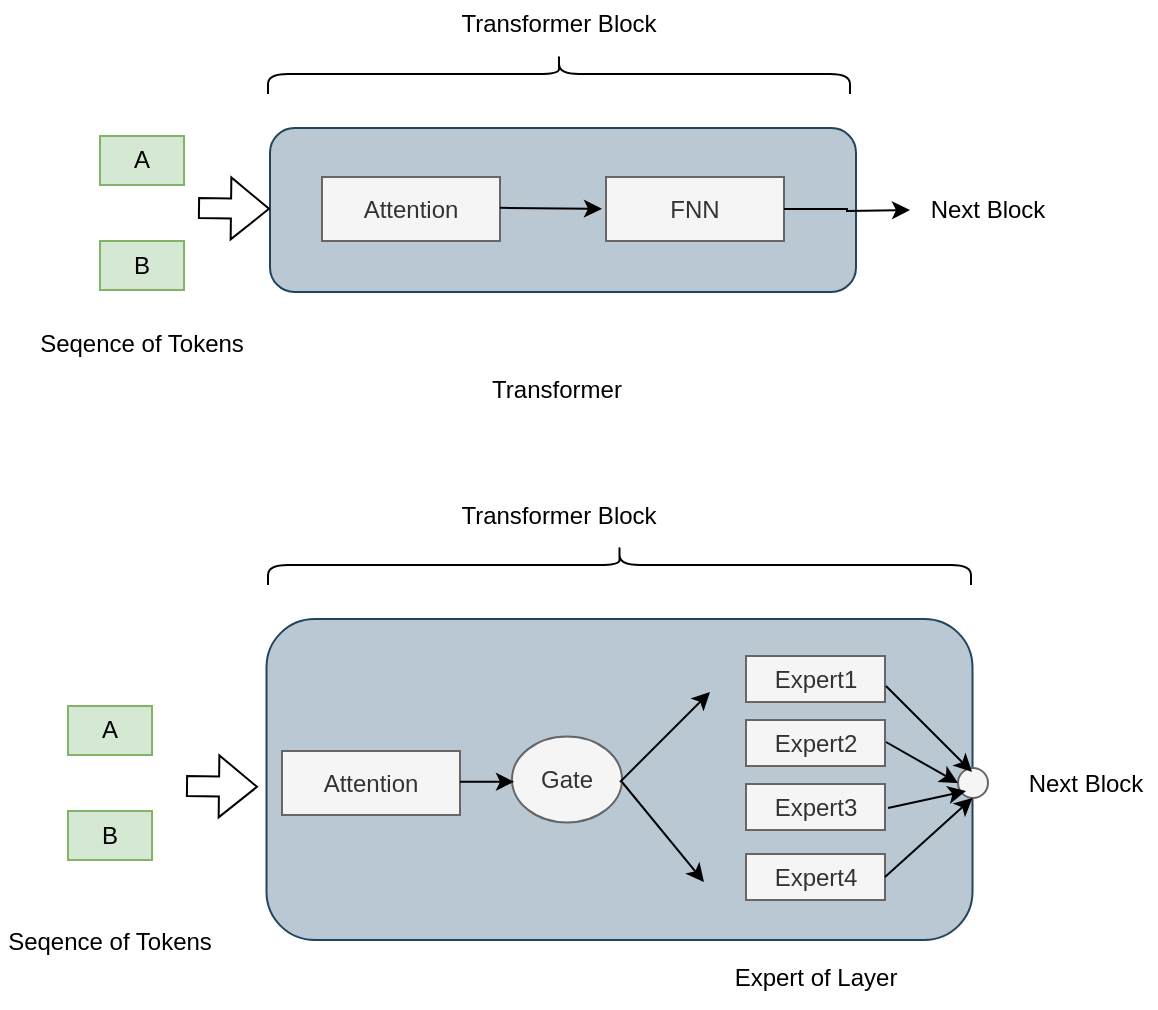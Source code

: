<mxfile version="21.7.0" type="github">
  <diagram name="第 1 页" id="X71dtdaDnyFSEQu-oeWF">
    <mxGraphModel dx="934" dy="554" grid="0" gridSize="10" guides="1" tooltips="1" connect="1" arrows="1" fold="1" page="1" pageScale="1" pageWidth="827" pageHeight="1169" math="0" shadow="0">
      <root>
        <mxCell id="0" />
        <mxCell id="1" parent="0" />
        <mxCell id="3g09cWAGolR1FiKy-nuo-8" value="" style="rounded=1;whiteSpace=wrap;html=1;fillColor=#bac8d3;strokeColor=#23445d;" vertex="1" parent="1">
          <mxGeometry x="226" y="187" width="293" height="82" as="geometry" />
        </mxCell>
        <mxCell id="3g09cWAGolR1FiKy-nuo-2" value="Attention" style="rounded=0;whiteSpace=wrap;html=1;fillColor=#f5f5f5;strokeColor=#666666;fontColor=#333333;" vertex="1" parent="1">
          <mxGeometry x="252" y="211.5" width="89" height="32" as="geometry" />
        </mxCell>
        <mxCell id="3g09cWAGolR1FiKy-nuo-5" value="" style="endArrow=classic;html=1;rounded=0;exitX=1;exitY=0.5;exitDx=0;exitDy=0;" edge="1" parent="1">
          <mxGeometry width="50" height="50" relative="1" as="geometry">
            <mxPoint x="341" y="226.91" as="sourcePoint" />
            <mxPoint x="392" y="227.41" as="targetPoint" />
          </mxGeometry>
        </mxCell>
        <mxCell id="3g09cWAGolR1FiKy-nuo-7" value="FNN" style="rounded=0;whiteSpace=wrap;html=1;fillColor=#f5f5f5;fontColor=#333333;strokeColor=#666666;" vertex="1" parent="1">
          <mxGeometry x="394" y="211.5" width="89" height="32" as="geometry" />
        </mxCell>
        <mxCell id="3g09cWAGolR1FiKy-nuo-9" value="A" style="rounded=0;whiteSpace=wrap;html=1;fillColor=#d5e8d4;strokeColor=#82b366;" vertex="1" parent="1">
          <mxGeometry x="141" y="191" width="42" height="24.5" as="geometry" />
        </mxCell>
        <mxCell id="3g09cWAGolR1FiKy-nuo-12" value="B" style="rounded=0;whiteSpace=wrap;html=1;fillColor=#d5e8d4;strokeColor=#82b366;" vertex="1" parent="1">
          <mxGeometry x="141" y="243.5" width="42" height="24.5" as="geometry" />
        </mxCell>
        <mxCell id="3g09cWAGolR1FiKy-nuo-13" value="" style="shape=flexArrow;endArrow=classic;html=1;rounded=0;" edge="1" parent="1">
          <mxGeometry width="50" height="50" relative="1" as="geometry">
            <mxPoint x="190" y="227" as="sourcePoint" />
            <mxPoint x="226" y="227.41" as="targetPoint" />
          </mxGeometry>
        </mxCell>
        <mxCell id="3g09cWAGolR1FiKy-nuo-16" value="Next Block" style="text;html=1;strokeColor=none;fillColor=none;align=center;verticalAlign=middle;whiteSpace=wrap;rounded=0;" vertex="1" parent="1">
          <mxGeometry x="550" y="216.75" width="70" height="22.5" as="geometry" />
        </mxCell>
        <mxCell id="3g09cWAGolR1FiKy-nuo-17" value="" style="edgeStyle=orthogonalEdgeStyle;rounded=0;orthogonalLoop=1;jettySize=auto;html=1;exitX=1;exitY=0.5;exitDx=0;exitDy=0;" edge="1" parent="1" source="3g09cWAGolR1FiKy-nuo-7">
          <mxGeometry relative="1" as="geometry">
            <mxPoint x="546" y="228" as="targetPoint" />
          </mxGeometry>
        </mxCell>
        <mxCell id="3g09cWAGolR1FiKy-nuo-19" value="Seqence of Tokens" style="text;html=1;strokeColor=none;fillColor=none;align=center;verticalAlign=middle;whiteSpace=wrap;rounded=0;" vertex="1" parent="1">
          <mxGeometry x="107" y="280" width="110" height="30" as="geometry" />
        </mxCell>
        <mxCell id="3g09cWAGolR1FiKy-nuo-21" value="" style="shape=curlyBracket;whiteSpace=wrap;html=1;rounded=1;labelPosition=left;verticalLabelPosition=middle;align=right;verticalAlign=middle;rotation=90;" vertex="1" parent="1">
          <mxGeometry x="360.5" y="14.5" width="20" height="291" as="geometry" />
        </mxCell>
        <mxCell id="3g09cWAGolR1FiKy-nuo-22" value="Transformer Block" style="text;html=1;strokeColor=none;fillColor=none;align=center;verticalAlign=middle;whiteSpace=wrap;rounded=0;" vertex="1" parent="1">
          <mxGeometry x="314" y="123" width="113" height="24" as="geometry" />
        </mxCell>
        <mxCell id="3g09cWAGolR1FiKy-nuo-23" value="Transformer" style="text;html=1;strokeColor=none;fillColor=none;align=center;verticalAlign=middle;whiteSpace=wrap;rounded=0;" vertex="1" parent="1">
          <mxGeometry x="326" y="303" width="87" height="30" as="geometry" />
        </mxCell>
        <mxCell id="3g09cWAGolR1FiKy-nuo-24" value="" style="rounded=1;whiteSpace=wrap;html=1;fillColor=#bac8d3;strokeColor=#23445d;" vertex="1" parent="1">
          <mxGeometry x="224.25" y="432.5" width="353" height="160.5" as="geometry" />
        </mxCell>
        <mxCell id="3g09cWAGolR1FiKy-nuo-28" value="A" style="rounded=0;whiteSpace=wrap;html=1;fillColor=#d5e8d4;strokeColor=#82b366;" vertex="1" parent="1">
          <mxGeometry x="125" y="476" width="42" height="24.5" as="geometry" />
        </mxCell>
        <mxCell id="3g09cWAGolR1FiKy-nuo-29" value="B" style="rounded=0;whiteSpace=wrap;html=1;fillColor=#d5e8d4;strokeColor=#82b366;" vertex="1" parent="1">
          <mxGeometry x="125" y="528.5" width="42" height="24.5" as="geometry" />
        </mxCell>
        <mxCell id="3g09cWAGolR1FiKy-nuo-30" value="" style="shape=flexArrow;endArrow=classic;html=1;rounded=0;" edge="1" parent="1">
          <mxGeometry width="50" height="50" relative="1" as="geometry">
            <mxPoint x="184" y="516" as="sourcePoint" />
            <mxPoint x="220" y="516.41" as="targetPoint" />
          </mxGeometry>
        </mxCell>
        <mxCell id="3g09cWAGolR1FiKy-nuo-31" value="Next Block" style="text;html=1;strokeColor=none;fillColor=none;align=center;verticalAlign=middle;whiteSpace=wrap;rounded=0;" vertex="1" parent="1">
          <mxGeometry x="599" y="503.25" width="70" height="22.5" as="geometry" />
        </mxCell>
        <mxCell id="3g09cWAGolR1FiKy-nuo-33" value="Seqence of Tokens" style="text;html=1;strokeColor=none;fillColor=none;align=center;verticalAlign=middle;whiteSpace=wrap;rounded=0;" vertex="1" parent="1">
          <mxGeometry x="91" y="579" width="110" height="30" as="geometry" />
        </mxCell>
        <mxCell id="3g09cWAGolR1FiKy-nuo-34" value="" style="shape=curlyBracket;whiteSpace=wrap;html=1;rounded=1;labelPosition=left;verticalLabelPosition=middle;align=right;verticalAlign=middle;rotation=90;" vertex="1" parent="1">
          <mxGeometry x="390.75" y="229.75" width="20" height="351.5" as="geometry" />
        </mxCell>
        <mxCell id="3g09cWAGolR1FiKy-nuo-35" value="Transformer Block" style="text;html=1;strokeColor=none;fillColor=none;align=center;verticalAlign=middle;whiteSpace=wrap;rounded=0;" vertex="1" parent="1">
          <mxGeometry x="314" y="368.5" width="113" height="24" as="geometry" />
        </mxCell>
        <mxCell id="3g09cWAGolR1FiKy-nuo-38" value="Attention" style="rounded=0;whiteSpace=wrap;html=1;fillColor=#f5f5f5;strokeColor=#666666;fontColor=#333333;" vertex="1" parent="1">
          <mxGeometry x="232" y="498.5" width="89" height="32" as="geometry" />
        </mxCell>
        <mxCell id="3g09cWAGolR1FiKy-nuo-42" value="Gate" style="ellipse;whiteSpace=wrap;html=1;fillColor=#f5f5f5;fontColor=#333333;strokeColor=#666666;" vertex="1" parent="1">
          <mxGeometry x="347" y="491.25" width="55" height="43" as="geometry" />
        </mxCell>
        <mxCell id="3g09cWAGolR1FiKy-nuo-43" value="" style="endArrow=classic;html=1;rounded=0;" edge="1" parent="1">
          <mxGeometry width="50" height="50" relative="1" as="geometry">
            <mxPoint x="321" y="513.91" as="sourcePoint" />
            <mxPoint x="348" y="513.91" as="targetPoint" />
          </mxGeometry>
        </mxCell>
        <mxCell id="3g09cWAGolR1FiKy-nuo-44" value="" style="endArrow=classic;html=1;rounded=0;" edge="1" parent="1">
          <mxGeometry width="50" height="50" relative="1" as="geometry">
            <mxPoint x="401" y="514" as="sourcePoint" />
            <mxPoint x="446" y="469" as="targetPoint" />
          </mxGeometry>
        </mxCell>
        <mxCell id="3g09cWAGolR1FiKy-nuo-49" value="" style="endArrow=classic;html=1;rounded=0;" edge="1" parent="1">
          <mxGeometry width="50" height="50" relative="1" as="geometry">
            <mxPoint x="402" y="514" as="sourcePoint" />
            <mxPoint x="443" y="564" as="targetPoint" />
          </mxGeometry>
        </mxCell>
        <mxCell id="3g09cWAGolR1FiKy-nuo-52" value="Expert1" style="rounded=0;whiteSpace=wrap;html=1;fillColor=#f5f5f5;fontColor=#333333;strokeColor=#666666;" vertex="1" parent="1">
          <mxGeometry x="464" y="451" width="69.5" height="23" as="geometry" />
        </mxCell>
        <mxCell id="3g09cWAGolR1FiKy-nuo-54" value="Expert2" style="rounded=0;whiteSpace=wrap;html=1;fillColor=#f5f5f5;fontColor=#333333;strokeColor=#666666;" vertex="1" parent="1">
          <mxGeometry x="464" y="483" width="69.5" height="23" as="geometry" />
        </mxCell>
        <mxCell id="3g09cWAGolR1FiKy-nuo-55" value="Expert3" style="rounded=0;whiteSpace=wrap;html=1;fillColor=#f5f5f5;fontColor=#333333;strokeColor=#666666;" vertex="1" parent="1">
          <mxGeometry x="464" y="515" width="69.5" height="23" as="geometry" />
        </mxCell>
        <mxCell id="3g09cWAGolR1FiKy-nuo-56" value="Expert4" style="rounded=0;whiteSpace=wrap;html=1;fillColor=#f5f5f5;fontColor=#333333;strokeColor=#666666;" vertex="1" parent="1">
          <mxGeometry x="464" y="550" width="69.5" height="23" as="geometry" />
        </mxCell>
        <mxCell id="3g09cWAGolR1FiKy-nuo-57" value="" style="ellipse;whiteSpace=wrap;html=1;aspect=fixed;fillColor=#f5f5f5;fontColor=#333333;strokeColor=#666666;" vertex="1" parent="1">
          <mxGeometry x="570" y="507" width="15" height="15" as="geometry" />
        </mxCell>
        <mxCell id="3g09cWAGolR1FiKy-nuo-62" value="" style="endArrow=classic;html=1;rounded=0;entryX=0.467;entryY=0.133;entryDx=0;entryDy=0;entryPerimeter=0;" edge="1" parent="1" target="3g09cWAGolR1FiKy-nuo-57">
          <mxGeometry width="50" height="50" relative="1" as="geometry">
            <mxPoint x="534" y="466" as="sourcePoint" />
            <mxPoint x="572" y="506" as="targetPoint" />
          </mxGeometry>
        </mxCell>
        <mxCell id="3g09cWAGolR1FiKy-nuo-63" value="" style="endArrow=classic;html=1;rounded=0;entryX=0;entryY=0.5;entryDx=0;entryDy=0;" edge="1" parent="1" target="3g09cWAGolR1FiKy-nuo-57">
          <mxGeometry width="50" height="50" relative="1" as="geometry">
            <mxPoint x="534" y="494" as="sourcePoint" />
            <mxPoint x="626" y="467" as="targetPoint" />
          </mxGeometry>
        </mxCell>
        <mxCell id="3g09cWAGolR1FiKy-nuo-65" value="" style="endArrow=classic;html=1;rounded=0;" edge="1" parent="1">
          <mxGeometry width="50" height="50" relative="1" as="geometry">
            <mxPoint x="535" y="527" as="sourcePoint" />
            <mxPoint x="574" y="518.5" as="targetPoint" />
          </mxGeometry>
        </mxCell>
        <mxCell id="3g09cWAGolR1FiKy-nuo-67" value="" style="endArrow=classic;html=1;rounded=0;exitX=1;exitY=0.5;exitDx=0;exitDy=0;" edge="1" parent="1" source="3g09cWAGolR1FiKy-nuo-56">
          <mxGeometry width="50" height="50" relative="1" as="geometry">
            <mxPoint x="530.25" y="554" as="sourcePoint" />
            <mxPoint x="577.25" y="522" as="targetPoint" />
          </mxGeometry>
        </mxCell>
        <mxCell id="3g09cWAGolR1FiKy-nuo-68" value="Expert of Layer" style="text;html=1;strokeColor=none;fillColor=none;align=center;verticalAlign=middle;whiteSpace=wrap;rounded=0;" vertex="1" parent="1">
          <mxGeometry x="443.75" y="597" width="110" height="30" as="geometry" />
        </mxCell>
      </root>
    </mxGraphModel>
  </diagram>
</mxfile>
